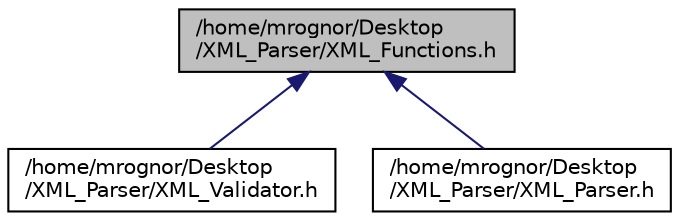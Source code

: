 digraph "/home/mrognor/Desktop/XML_Parser/XML_Functions.h"
{
 // LATEX_PDF_SIZE
  edge [fontname="Helvetica",fontsize="10",labelfontname="Helvetica",labelfontsize="10"];
  node [fontname="Helvetica",fontsize="10",shape=record];
  Node1 [label="/home/mrognor/Desktop\l/XML_Parser/XML_Functions.h",height=0.2,width=0.4,color="black", fillcolor="grey75", style="filled", fontcolor="black",tooltip=" "];
  Node1 -> Node2 [dir="back",color="midnightblue",fontsize="10",style="solid",fontname="Helvetica"];
  Node2 [label="/home/mrognor/Desktop\l/XML_Parser/XML_Validator.h",height=0.2,width=0.4,color="black", fillcolor="white", style="filled",URL="$_x_m_l___validator_8h_source.html",tooltip=" "];
  Node1 -> Node3 [dir="back",color="midnightblue",fontsize="10",style="solid",fontname="Helvetica"];
  Node3 [label="/home/mrognor/Desktop\l/XML_Parser/XML_Parser.h",height=0.2,width=0.4,color="black", fillcolor="white", style="filled",URL="$_x_m_l___parser_8h_source.html",tooltip=" "];
}
